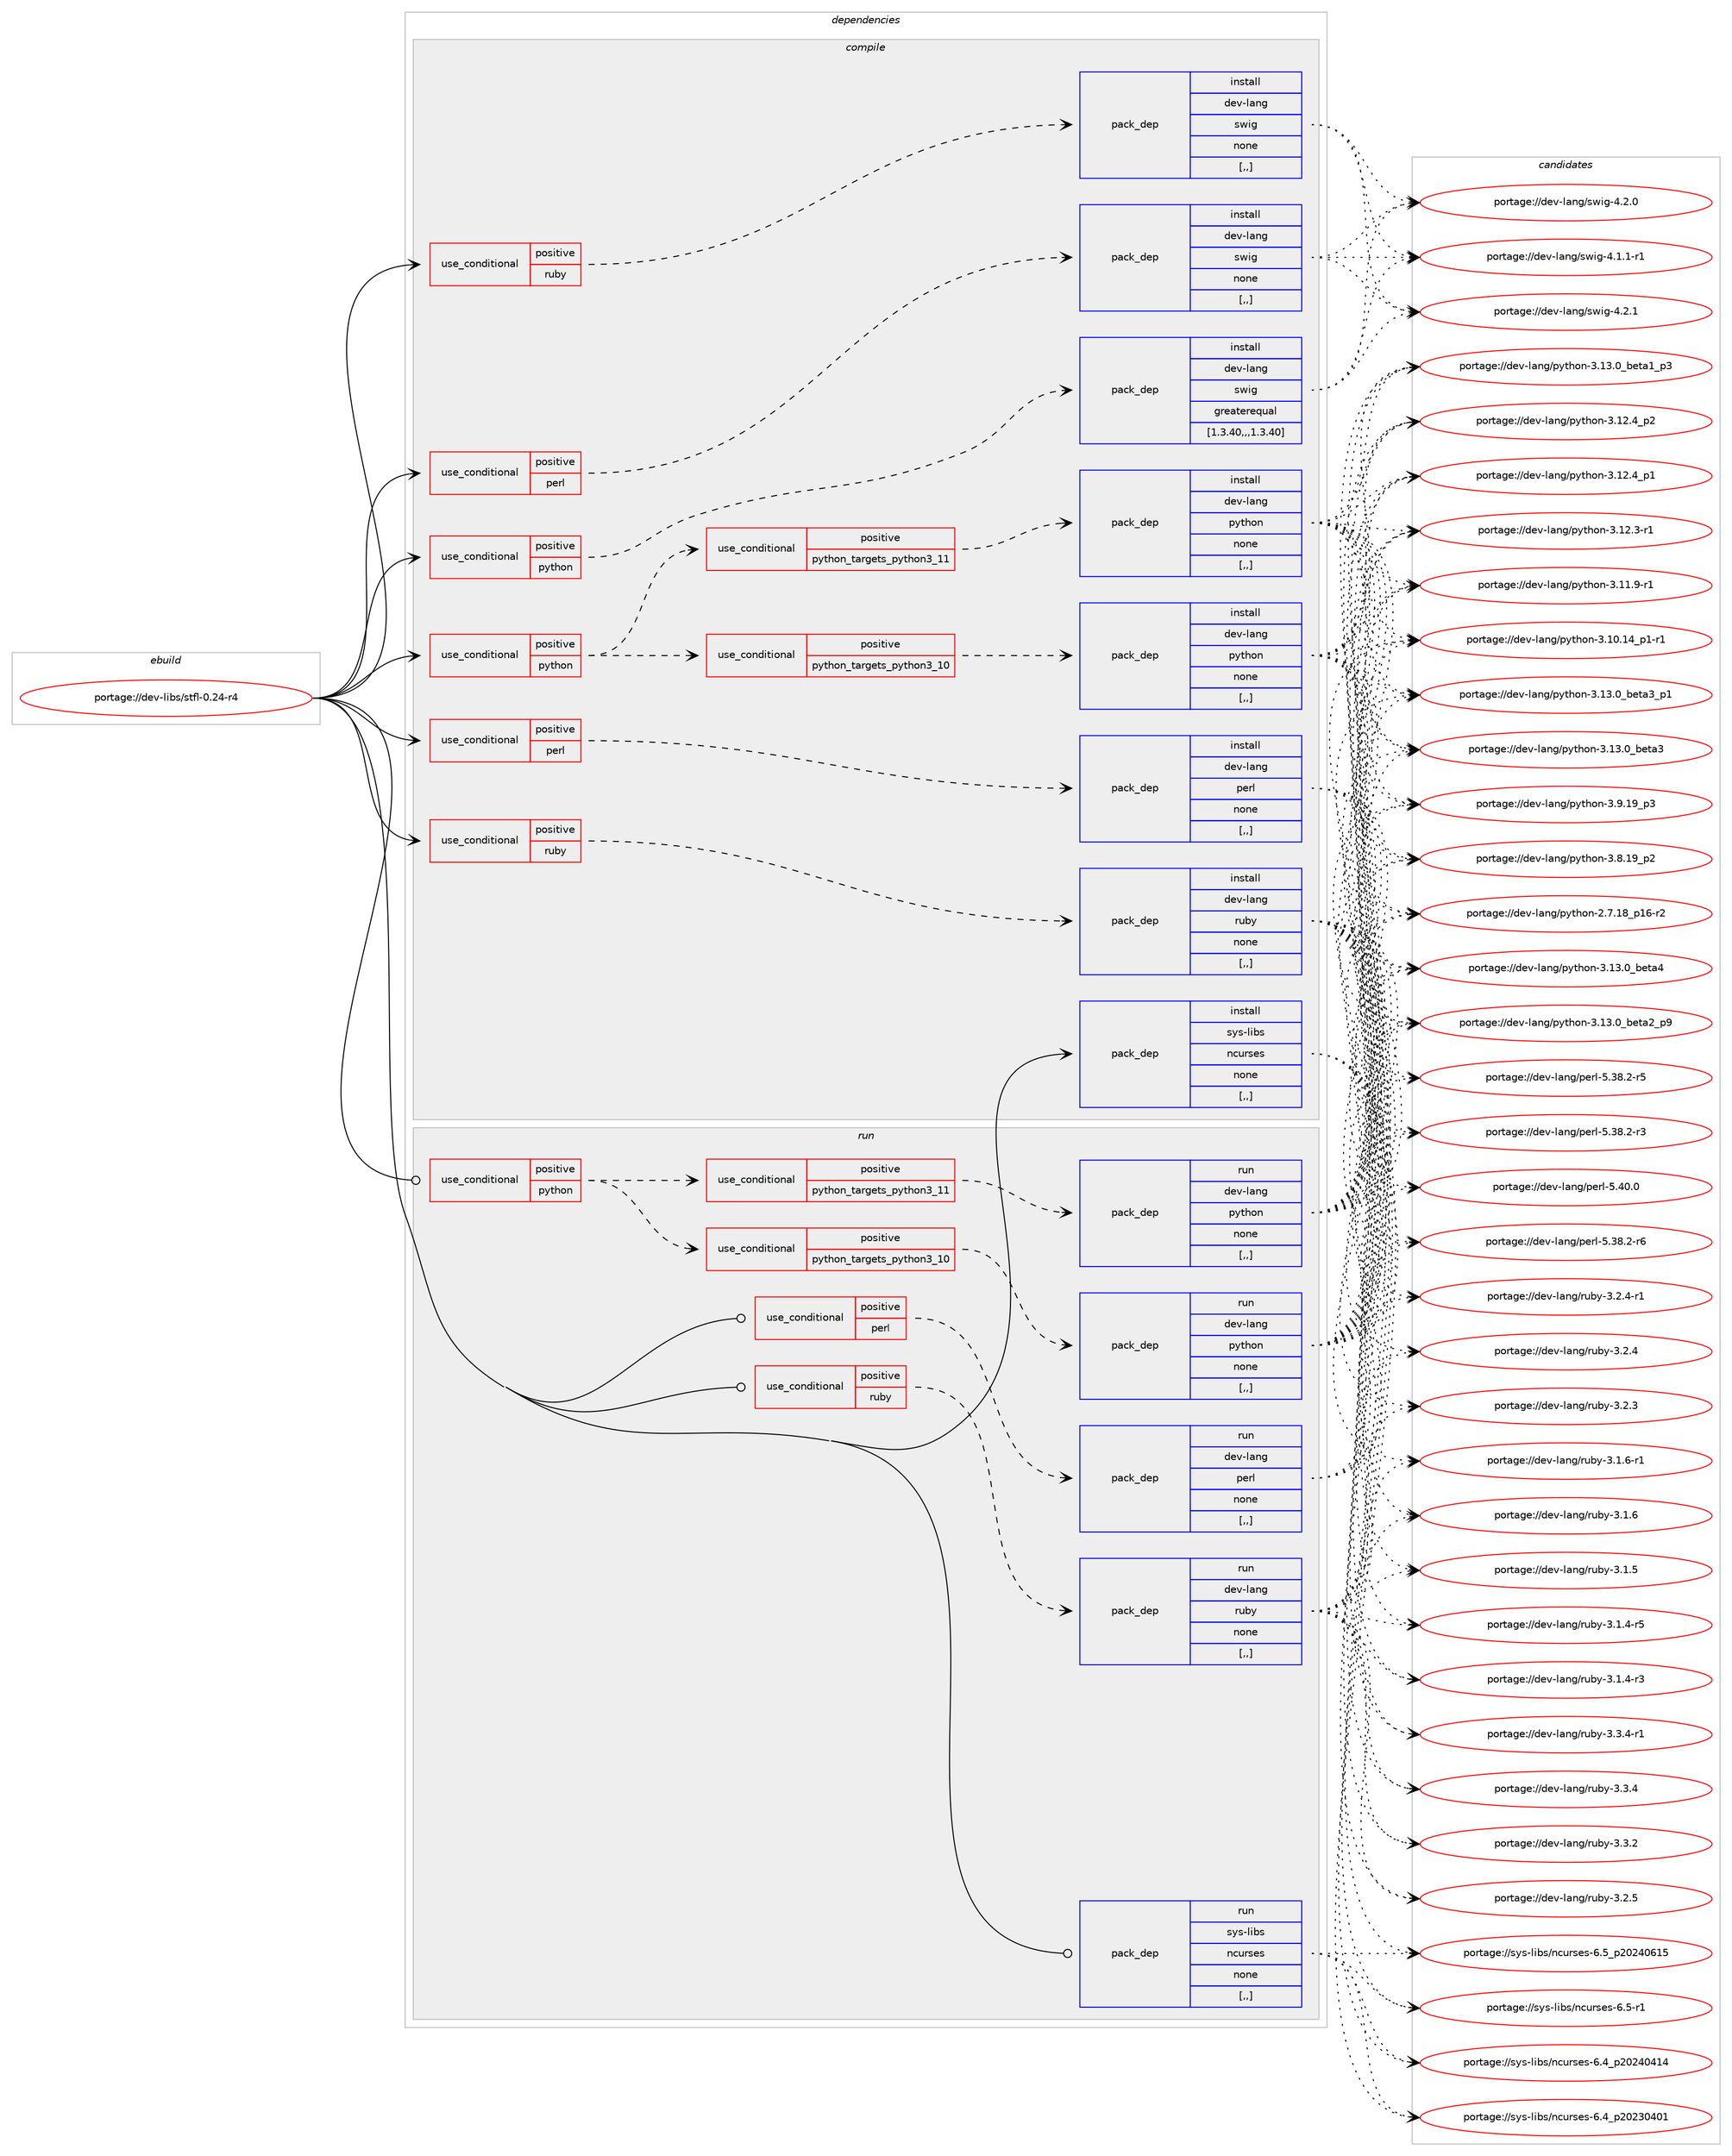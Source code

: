 digraph prolog {

# *************
# Graph options
# *************

newrank=true;
concentrate=true;
compound=true;
graph [rankdir=LR,fontname=Helvetica,fontsize=10,ranksep=1.5];#, ranksep=2.5, nodesep=0.2];
edge  [arrowhead=vee];
node  [fontname=Helvetica,fontsize=10];

# **********
# The ebuild
# **********

subgraph cluster_leftcol {
color=gray;
label=<<i>ebuild</i>>;
id [label="portage://dev-libs/stfl-0.24-r4", color=red, width=4, href="../dev-libs/stfl-0.24-r4.svg"];
}

# ****************
# The dependencies
# ****************

subgraph cluster_midcol {
color=gray;
label=<<i>dependencies</i>>;
subgraph cluster_compile {
fillcolor="#eeeeee";
style=filled;
label=<<i>compile</i>>;
subgraph cond28328 {
dependency114591 [label=<<TABLE BORDER="0" CELLBORDER="1" CELLSPACING="0" CELLPADDING="4"><TR><TD ROWSPAN="3" CELLPADDING="10">use_conditional</TD></TR><TR><TD>positive</TD></TR><TR><TD>perl</TD></TR></TABLE>>, shape=none, color=red];
subgraph pack85064 {
dependency114592 [label=<<TABLE BORDER="0" CELLBORDER="1" CELLSPACING="0" CELLPADDING="4" WIDTH="220"><TR><TD ROWSPAN="6" CELLPADDING="30">pack_dep</TD></TR><TR><TD WIDTH="110">install</TD></TR><TR><TD>dev-lang</TD></TR><TR><TD>perl</TD></TR><TR><TD>none</TD></TR><TR><TD>[,,]</TD></TR></TABLE>>, shape=none, color=blue];
}
dependency114591:e -> dependency114592:w [weight=20,style="dashed",arrowhead="vee"];
}
id:e -> dependency114591:w [weight=20,style="solid",arrowhead="vee"];
subgraph cond28329 {
dependency114593 [label=<<TABLE BORDER="0" CELLBORDER="1" CELLSPACING="0" CELLPADDING="4"><TR><TD ROWSPAN="3" CELLPADDING="10">use_conditional</TD></TR><TR><TD>positive</TD></TR><TR><TD>perl</TD></TR></TABLE>>, shape=none, color=red];
subgraph pack85065 {
dependency114594 [label=<<TABLE BORDER="0" CELLBORDER="1" CELLSPACING="0" CELLPADDING="4" WIDTH="220"><TR><TD ROWSPAN="6" CELLPADDING="30">pack_dep</TD></TR><TR><TD WIDTH="110">install</TD></TR><TR><TD>dev-lang</TD></TR><TR><TD>swig</TD></TR><TR><TD>none</TD></TR><TR><TD>[,,]</TD></TR></TABLE>>, shape=none, color=blue];
}
dependency114593:e -> dependency114594:w [weight=20,style="dashed",arrowhead="vee"];
}
id:e -> dependency114593:w [weight=20,style="solid",arrowhead="vee"];
subgraph cond28330 {
dependency114595 [label=<<TABLE BORDER="0" CELLBORDER="1" CELLSPACING="0" CELLPADDING="4"><TR><TD ROWSPAN="3" CELLPADDING="10">use_conditional</TD></TR><TR><TD>positive</TD></TR><TR><TD>python</TD></TR></TABLE>>, shape=none, color=red];
subgraph cond28331 {
dependency114596 [label=<<TABLE BORDER="0" CELLBORDER="1" CELLSPACING="0" CELLPADDING="4"><TR><TD ROWSPAN="3" CELLPADDING="10">use_conditional</TD></TR><TR><TD>positive</TD></TR><TR><TD>python_targets_python3_10</TD></TR></TABLE>>, shape=none, color=red];
subgraph pack85066 {
dependency114597 [label=<<TABLE BORDER="0" CELLBORDER="1" CELLSPACING="0" CELLPADDING="4" WIDTH="220"><TR><TD ROWSPAN="6" CELLPADDING="30">pack_dep</TD></TR><TR><TD WIDTH="110">install</TD></TR><TR><TD>dev-lang</TD></TR><TR><TD>python</TD></TR><TR><TD>none</TD></TR><TR><TD>[,,]</TD></TR></TABLE>>, shape=none, color=blue];
}
dependency114596:e -> dependency114597:w [weight=20,style="dashed",arrowhead="vee"];
}
dependency114595:e -> dependency114596:w [weight=20,style="dashed",arrowhead="vee"];
subgraph cond28332 {
dependency114598 [label=<<TABLE BORDER="0" CELLBORDER="1" CELLSPACING="0" CELLPADDING="4"><TR><TD ROWSPAN="3" CELLPADDING="10">use_conditional</TD></TR><TR><TD>positive</TD></TR><TR><TD>python_targets_python3_11</TD></TR></TABLE>>, shape=none, color=red];
subgraph pack85067 {
dependency114599 [label=<<TABLE BORDER="0" CELLBORDER="1" CELLSPACING="0" CELLPADDING="4" WIDTH="220"><TR><TD ROWSPAN="6" CELLPADDING="30">pack_dep</TD></TR><TR><TD WIDTH="110">install</TD></TR><TR><TD>dev-lang</TD></TR><TR><TD>python</TD></TR><TR><TD>none</TD></TR><TR><TD>[,,]</TD></TR></TABLE>>, shape=none, color=blue];
}
dependency114598:e -> dependency114599:w [weight=20,style="dashed",arrowhead="vee"];
}
dependency114595:e -> dependency114598:w [weight=20,style="dashed",arrowhead="vee"];
}
id:e -> dependency114595:w [weight=20,style="solid",arrowhead="vee"];
subgraph cond28333 {
dependency114600 [label=<<TABLE BORDER="0" CELLBORDER="1" CELLSPACING="0" CELLPADDING="4"><TR><TD ROWSPAN="3" CELLPADDING="10">use_conditional</TD></TR><TR><TD>positive</TD></TR><TR><TD>python</TD></TR></TABLE>>, shape=none, color=red];
subgraph pack85068 {
dependency114601 [label=<<TABLE BORDER="0" CELLBORDER="1" CELLSPACING="0" CELLPADDING="4" WIDTH="220"><TR><TD ROWSPAN="6" CELLPADDING="30">pack_dep</TD></TR><TR><TD WIDTH="110">install</TD></TR><TR><TD>dev-lang</TD></TR><TR><TD>swig</TD></TR><TR><TD>greaterequal</TD></TR><TR><TD>[1.3.40,,,1.3.40]</TD></TR></TABLE>>, shape=none, color=blue];
}
dependency114600:e -> dependency114601:w [weight=20,style="dashed",arrowhead="vee"];
}
id:e -> dependency114600:w [weight=20,style="solid",arrowhead="vee"];
subgraph cond28334 {
dependency114602 [label=<<TABLE BORDER="0" CELLBORDER="1" CELLSPACING="0" CELLPADDING="4"><TR><TD ROWSPAN="3" CELLPADDING="10">use_conditional</TD></TR><TR><TD>positive</TD></TR><TR><TD>ruby</TD></TR></TABLE>>, shape=none, color=red];
subgraph pack85069 {
dependency114603 [label=<<TABLE BORDER="0" CELLBORDER="1" CELLSPACING="0" CELLPADDING="4" WIDTH="220"><TR><TD ROWSPAN="6" CELLPADDING="30">pack_dep</TD></TR><TR><TD WIDTH="110">install</TD></TR><TR><TD>dev-lang</TD></TR><TR><TD>ruby</TD></TR><TR><TD>none</TD></TR><TR><TD>[,,]</TD></TR></TABLE>>, shape=none, color=blue];
}
dependency114602:e -> dependency114603:w [weight=20,style="dashed",arrowhead="vee"];
}
id:e -> dependency114602:w [weight=20,style="solid",arrowhead="vee"];
subgraph cond28335 {
dependency114604 [label=<<TABLE BORDER="0" CELLBORDER="1" CELLSPACING="0" CELLPADDING="4"><TR><TD ROWSPAN="3" CELLPADDING="10">use_conditional</TD></TR><TR><TD>positive</TD></TR><TR><TD>ruby</TD></TR></TABLE>>, shape=none, color=red];
subgraph pack85070 {
dependency114605 [label=<<TABLE BORDER="0" CELLBORDER="1" CELLSPACING="0" CELLPADDING="4" WIDTH="220"><TR><TD ROWSPAN="6" CELLPADDING="30">pack_dep</TD></TR><TR><TD WIDTH="110">install</TD></TR><TR><TD>dev-lang</TD></TR><TR><TD>swig</TD></TR><TR><TD>none</TD></TR><TR><TD>[,,]</TD></TR></TABLE>>, shape=none, color=blue];
}
dependency114604:e -> dependency114605:w [weight=20,style="dashed",arrowhead="vee"];
}
id:e -> dependency114604:w [weight=20,style="solid",arrowhead="vee"];
subgraph pack85071 {
dependency114606 [label=<<TABLE BORDER="0" CELLBORDER="1" CELLSPACING="0" CELLPADDING="4" WIDTH="220"><TR><TD ROWSPAN="6" CELLPADDING="30">pack_dep</TD></TR><TR><TD WIDTH="110">install</TD></TR><TR><TD>sys-libs</TD></TR><TR><TD>ncurses</TD></TR><TR><TD>none</TD></TR><TR><TD>[,,]</TD></TR></TABLE>>, shape=none, color=blue];
}
id:e -> dependency114606:w [weight=20,style="solid",arrowhead="vee"];
}
subgraph cluster_compileandrun {
fillcolor="#eeeeee";
style=filled;
label=<<i>compile and run</i>>;
}
subgraph cluster_run {
fillcolor="#eeeeee";
style=filled;
label=<<i>run</i>>;
subgraph cond28336 {
dependency114607 [label=<<TABLE BORDER="0" CELLBORDER="1" CELLSPACING="0" CELLPADDING="4"><TR><TD ROWSPAN="3" CELLPADDING="10">use_conditional</TD></TR><TR><TD>positive</TD></TR><TR><TD>perl</TD></TR></TABLE>>, shape=none, color=red];
subgraph pack85072 {
dependency114608 [label=<<TABLE BORDER="0" CELLBORDER="1" CELLSPACING="0" CELLPADDING="4" WIDTH="220"><TR><TD ROWSPAN="6" CELLPADDING="30">pack_dep</TD></TR><TR><TD WIDTH="110">run</TD></TR><TR><TD>dev-lang</TD></TR><TR><TD>perl</TD></TR><TR><TD>none</TD></TR><TR><TD>[,,]</TD></TR></TABLE>>, shape=none, color=blue];
}
dependency114607:e -> dependency114608:w [weight=20,style="dashed",arrowhead="vee"];
}
id:e -> dependency114607:w [weight=20,style="solid",arrowhead="odot"];
subgraph cond28337 {
dependency114609 [label=<<TABLE BORDER="0" CELLBORDER="1" CELLSPACING="0" CELLPADDING="4"><TR><TD ROWSPAN="3" CELLPADDING="10">use_conditional</TD></TR><TR><TD>positive</TD></TR><TR><TD>python</TD></TR></TABLE>>, shape=none, color=red];
subgraph cond28338 {
dependency114610 [label=<<TABLE BORDER="0" CELLBORDER="1" CELLSPACING="0" CELLPADDING="4"><TR><TD ROWSPAN="3" CELLPADDING="10">use_conditional</TD></TR><TR><TD>positive</TD></TR><TR><TD>python_targets_python3_10</TD></TR></TABLE>>, shape=none, color=red];
subgraph pack85073 {
dependency114611 [label=<<TABLE BORDER="0" CELLBORDER="1" CELLSPACING="0" CELLPADDING="4" WIDTH="220"><TR><TD ROWSPAN="6" CELLPADDING="30">pack_dep</TD></TR><TR><TD WIDTH="110">run</TD></TR><TR><TD>dev-lang</TD></TR><TR><TD>python</TD></TR><TR><TD>none</TD></TR><TR><TD>[,,]</TD></TR></TABLE>>, shape=none, color=blue];
}
dependency114610:e -> dependency114611:w [weight=20,style="dashed",arrowhead="vee"];
}
dependency114609:e -> dependency114610:w [weight=20,style="dashed",arrowhead="vee"];
subgraph cond28339 {
dependency114612 [label=<<TABLE BORDER="0" CELLBORDER="1" CELLSPACING="0" CELLPADDING="4"><TR><TD ROWSPAN="3" CELLPADDING="10">use_conditional</TD></TR><TR><TD>positive</TD></TR><TR><TD>python_targets_python3_11</TD></TR></TABLE>>, shape=none, color=red];
subgraph pack85074 {
dependency114613 [label=<<TABLE BORDER="0" CELLBORDER="1" CELLSPACING="0" CELLPADDING="4" WIDTH="220"><TR><TD ROWSPAN="6" CELLPADDING="30">pack_dep</TD></TR><TR><TD WIDTH="110">run</TD></TR><TR><TD>dev-lang</TD></TR><TR><TD>python</TD></TR><TR><TD>none</TD></TR><TR><TD>[,,]</TD></TR></TABLE>>, shape=none, color=blue];
}
dependency114612:e -> dependency114613:w [weight=20,style="dashed",arrowhead="vee"];
}
dependency114609:e -> dependency114612:w [weight=20,style="dashed",arrowhead="vee"];
}
id:e -> dependency114609:w [weight=20,style="solid",arrowhead="odot"];
subgraph cond28340 {
dependency114614 [label=<<TABLE BORDER="0" CELLBORDER="1" CELLSPACING="0" CELLPADDING="4"><TR><TD ROWSPAN="3" CELLPADDING="10">use_conditional</TD></TR><TR><TD>positive</TD></TR><TR><TD>ruby</TD></TR></TABLE>>, shape=none, color=red];
subgraph pack85075 {
dependency114615 [label=<<TABLE BORDER="0" CELLBORDER="1" CELLSPACING="0" CELLPADDING="4" WIDTH="220"><TR><TD ROWSPAN="6" CELLPADDING="30">pack_dep</TD></TR><TR><TD WIDTH="110">run</TD></TR><TR><TD>dev-lang</TD></TR><TR><TD>ruby</TD></TR><TR><TD>none</TD></TR><TR><TD>[,,]</TD></TR></TABLE>>, shape=none, color=blue];
}
dependency114614:e -> dependency114615:w [weight=20,style="dashed",arrowhead="vee"];
}
id:e -> dependency114614:w [weight=20,style="solid",arrowhead="odot"];
subgraph pack85076 {
dependency114616 [label=<<TABLE BORDER="0" CELLBORDER="1" CELLSPACING="0" CELLPADDING="4" WIDTH="220"><TR><TD ROWSPAN="6" CELLPADDING="30">pack_dep</TD></TR><TR><TD WIDTH="110">run</TD></TR><TR><TD>sys-libs</TD></TR><TR><TD>ncurses</TD></TR><TR><TD>none</TD></TR><TR><TD>[,,]</TD></TR></TABLE>>, shape=none, color=blue];
}
id:e -> dependency114616:w [weight=20,style="solid",arrowhead="odot"];
}
}

# **************
# The candidates
# **************

subgraph cluster_choices {
rank=same;
color=gray;
label=<<i>candidates</i>>;

subgraph choice85064 {
color=black;
nodesep=1;
choice10010111845108971101034711210111410845534652484648 [label="portage://dev-lang/perl-5.40.0", color=red, width=4,href="../dev-lang/perl-5.40.0.svg"];
choice100101118451089711010347112101114108455346515646504511454 [label="portage://dev-lang/perl-5.38.2-r6", color=red, width=4,href="../dev-lang/perl-5.38.2-r6.svg"];
choice100101118451089711010347112101114108455346515646504511453 [label="portage://dev-lang/perl-5.38.2-r5", color=red, width=4,href="../dev-lang/perl-5.38.2-r5.svg"];
choice100101118451089711010347112101114108455346515646504511451 [label="portage://dev-lang/perl-5.38.2-r3", color=red, width=4,href="../dev-lang/perl-5.38.2-r3.svg"];
dependency114592:e -> choice10010111845108971101034711210111410845534652484648:w [style=dotted,weight="100"];
dependency114592:e -> choice100101118451089711010347112101114108455346515646504511454:w [style=dotted,weight="100"];
dependency114592:e -> choice100101118451089711010347112101114108455346515646504511453:w [style=dotted,weight="100"];
dependency114592:e -> choice100101118451089711010347112101114108455346515646504511451:w [style=dotted,weight="100"];
}
subgraph choice85065 {
color=black;
nodesep=1;
choice100101118451089711010347115119105103455246504649 [label="portage://dev-lang/swig-4.2.1", color=red, width=4,href="../dev-lang/swig-4.2.1.svg"];
choice100101118451089711010347115119105103455246504648 [label="portage://dev-lang/swig-4.2.0", color=red, width=4,href="../dev-lang/swig-4.2.0.svg"];
choice1001011184510897110103471151191051034552464946494511449 [label="portage://dev-lang/swig-4.1.1-r1", color=red, width=4,href="../dev-lang/swig-4.1.1-r1.svg"];
dependency114594:e -> choice100101118451089711010347115119105103455246504649:w [style=dotted,weight="100"];
dependency114594:e -> choice100101118451089711010347115119105103455246504648:w [style=dotted,weight="100"];
dependency114594:e -> choice1001011184510897110103471151191051034552464946494511449:w [style=dotted,weight="100"];
}
subgraph choice85066 {
color=black;
nodesep=1;
choice1001011184510897110103471121211161041111104551464951464895981011169752 [label="portage://dev-lang/python-3.13.0_beta4", color=red, width=4,href="../dev-lang/python-3.13.0_beta4.svg"];
choice10010111845108971101034711212111610411111045514649514648959810111697519511249 [label="portage://dev-lang/python-3.13.0_beta3_p1", color=red, width=4,href="../dev-lang/python-3.13.0_beta3_p1.svg"];
choice1001011184510897110103471121211161041111104551464951464895981011169751 [label="portage://dev-lang/python-3.13.0_beta3", color=red, width=4,href="../dev-lang/python-3.13.0_beta3.svg"];
choice10010111845108971101034711212111610411111045514649514648959810111697509511257 [label="portage://dev-lang/python-3.13.0_beta2_p9", color=red, width=4,href="../dev-lang/python-3.13.0_beta2_p9.svg"];
choice10010111845108971101034711212111610411111045514649514648959810111697499511251 [label="portage://dev-lang/python-3.13.0_beta1_p3", color=red, width=4,href="../dev-lang/python-3.13.0_beta1_p3.svg"];
choice100101118451089711010347112121116104111110455146495046529511250 [label="portage://dev-lang/python-3.12.4_p2", color=red, width=4,href="../dev-lang/python-3.12.4_p2.svg"];
choice100101118451089711010347112121116104111110455146495046529511249 [label="portage://dev-lang/python-3.12.4_p1", color=red, width=4,href="../dev-lang/python-3.12.4_p1.svg"];
choice100101118451089711010347112121116104111110455146495046514511449 [label="portage://dev-lang/python-3.12.3-r1", color=red, width=4,href="../dev-lang/python-3.12.3-r1.svg"];
choice100101118451089711010347112121116104111110455146494946574511449 [label="portage://dev-lang/python-3.11.9-r1", color=red, width=4,href="../dev-lang/python-3.11.9-r1.svg"];
choice100101118451089711010347112121116104111110455146494846495295112494511449 [label="portage://dev-lang/python-3.10.14_p1-r1", color=red, width=4,href="../dev-lang/python-3.10.14_p1-r1.svg"];
choice100101118451089711010347112121116104111110455146574649579511251 [label="portage://dev-lang/python-3.9.19_p3", color=red, width=4,href="../dev-lang/python-3.9.19_p3.svg"];
choice100101118451089711010347112121116104111110455146564649579511250 [label="portage://dev-lang/python-3.8.19_p2", color=red, width=4,href="../dev-lang/python-3.8.19_p2.svg"];
choice100101118451089711010347112121116104111110455046554649569511249544511450 [label="portage://dev-lang/python-2.7.18_p16-r2", color=red, width=4,href="../dev-lang/python-2.7.18_p16-r2.svg"];
dependency114597:e -> choice1001011184510897110103471121211161041111104551464951464895981011169752:w [style=dotted,weight="100"];
dependency114597:e -> choice10010111845108971101034711212111610411111045514649514648959810111697519511249:w [style=dotted,weight="100"];
dependency114597:e -> choice1001011184510897110103471121211161041111104551464951464895981011169751:w [style=dotted,weight="100"];
dependency114597:e -> choice10010111845108971101034711212111610411111045514649514648959810111697509511257:w [style=dotted,weight="100"];
dependency114597:e -> choice10010111845108971101034711212111610411111045514649514648959810111697499511251:w [style=dotted,weight="100"];
dependency114597:e -> choice100101118451089711010347112121116104111110455146495046529511250:w [style=dotted,weight="100"];
dependency114597:e -> choice100101118451089711010347112121116104111110455146495046529511249:w [style=dotted,weight="100"];
dependency114597:e -> choice100101118451089711010347112121116104111110455146495046514511449:w [style=dotted,weight="100"];
dependency114597:e -> choice100101118451089711010347112121116104111110455146494946574511449:w [style=dotted,weight="100"];
dependency114597:e -> choice100101118451089711010347112121116104111110455146494846495295112494511449:w [style=dotted,weight="100"];
dependency114597:e -> choice100101118451089711010347112121116104111110455146574649579511251:w [style=dotted,weight="100"];
dependency114597:e -> choice100101118451089711010347112121116104111110455146564649579511250:w [style=dotted,weight="100"];
dependency114597:e -> choice100101118451089711010347112121116104111110455046554649569511249544511450:w [style=dotted,weight="100"];
}
subgraph choice85067 {
color=black;
nodesep=1;
choice1001011184510897110103471121211161041111104551464951464895981011169752 [label="portage://dev-lang/python-3.13.0_beta4", color=red, width=4,href="../dev-lang/python-3.13.0_beta4.svg"];
choice10010111845108971101034711212111610411111045514649514648959810111697519511249 [label="portage://dev-lang/python-3.13.0_beta3_p1", color=red, width=4,href="../dev-lang/python-3.13.0_beta3_p1.svg"];
choice1001011184510897110103471121211161041111104551464951464895981011169751 [label="portage://dev-lang/python-3.13.0_beta3", color=red, width=4,href="../dev-lang/python-3.13.0_beta3.svg"];
choice10010111845108971101034711212111610411111045514649514648959810111697509511257 [label="portage://dev-lang/python-3.13.0_beta2_p9", color=red, width=4,href="../dev-lang/python-3.13.0_beta2_p9.svg"];
choice10010111845108971101034711212111610411111045514649514648959810111697499511251 [label="portage://dev-lang/python-3.13.0_beta1_p3", color=red, width=4,href="../dev-lang/python-3.13.0_beta1_p3.svg"];
choice100101118451089711010347112121116104111110455146495046529511250 [label="portage://dev-lang/python-3.12.4_p2", color=red, width=4,href="../dev-lang/python-3.12.4_p2.svg"];
choice100101118451089711010347112121116104111110455146495046529511249 [label="portage://dev-lang/python-3.12.4_p1", color=red, width=4,href="../dev-lang/python-3.12.4_p1.svg"];
choice100101118451089711010347112121116104111110455146495046514511449 [label="portage://dev-lang/python-3.12.3-r1", color=red, width=4,href="../dev-lang/python-3.12.3-r1.svg"];
choice100101118451089711010347112121116104111110455146494946574511449 [label="portage://dev-lang/python-3.11.9-r1", color=red, width=4,href="../dev-lang/python-3.11.9-r1.svg"];
choice100101118451089711010347112121116104111110455146494846495295112494511449 [label="portage://dev-lang/python-3.10.14_p1-r1", color=red, width=4,href="../dev-lang/python-3.10.14_p1-r1.svg"];
choice100101118451089711010347112121116104111110455146574649579511251 [label="portage://dev-lang/python-3.9.19_p3", color=red, width=4,href="../dev-lang/python-3.9.19_p3.svg"];
choice100101118451089711010347112121116104111110455146564649579511250 [label="portage://dev-lang/python-3.8.19_p2", color=red, width=4,href="../dev-lang/python-3.8.19_p2.svg"];
choice100101118451089711010347112121116104111110455046554649569511249544511450 [label="portage://dev-lang/python-2.7.18_p16-r2", color=red, width=4,href="../dev-lang/python-2.7.18_p16-r2.svg"];
dependency114599:e -> choice1001011184510897110103471121211161041111104551464951464895981011169752:w [style=dotted,weight="100"];
dependency114599:e -> choice10010111845108971101034711212111610411111045514649514648959810111697519511249:w [style=dotted,weight="100"];
dependency114599:e -> choice1001011184510897110103471121211161041111104551464951464895981011169751:w [style=dotted,weight="100"];
dependency114599:e -> choice10010111845108971101034711212111610411111045514649514648959810111697509511257:w [style=dotted,weight="100"];
dependency114599:e -> choice10010111845108971101034711212111610411111045514649514648959810111697499511251:w [style=dotted,weight="100"];
dependency114599:e -> choice100101118451089711010347112121116104111110455146495046529511250:w [style=dotted,weight="100"];
dependency114599:e -> choice100101118451089711010347112121116104111110455146495046529511249:w [style=dotted,weight="100"];
dependency114599:e -> choice100101118451089711010347112121116104111110455146495046514511449:w [style=dotted,weight="100"];
dependency114599:e -> choice100101118451089711010347112121116104111110455146494946574511449:w [style=dotted,weight="100"];
dependency114599:e -> choice100101118451089711010347112121116104111110455146494846495295112494511449:w [style=dotted,weight="100"];
dependency114599:e -> choice100101118451089711010347112121116104111110455146574649579511251:w [style=dotted,weight="100"];
dependency114599:e -> choice100101118451089711010347112121116104111110455146564649579511250:w [style=dotted,weight="100"];
dependency114599:e -> choice100101118451089711010347112121116104111110455046554649569511249544511450:w [style=dotted,weight="100"];
}
subgraph choice85068 {
color=black;
nodesep=1;
choice100101118451089711010347115119105103455246504649 [label="portage://dev-lang/swig-4.2.1", color=red, width=4,href="../dev-lang/swig-4.2.1.svg"];
choice100101118451089711010347115119105103455246504648 [label="portage://dev-lang/swig-4.2.0", color=red, width=4,href="../dev-lang/swig-4.2.0.svg"];
choice1001011184510897110103471151191051034552464946494511449 [label="portage://dev-lang/swig-4.1.1-r1", color=red, width=4,href="../dev-lang/swig-4.1.1-r1.svg"];
dependency114601:e -> choice100101118451089711010347115119105103455246504649:w [style=dotted,weight="100"];
dependency114601:e -> choice100101118451089711010347115119105103455246504648:w [style=dotted,weight="100"];
dependency114601:e -> choice1001011184510897110103471151191051034552464946494511449:w [style=dotted,weight="100"];
}
subgraph choice85069 {
color=black;
nodesep=1;
choice100101118451089711010347114117981214551465146524511449 [label="portage://dev-lang/ruby-3.3.4-r1", color=red, width=4,href="../dev-lang/ruby-3.3.4-r1.svg"];
choice10010111845108971101034711411798121455146514652 [label="portage://dev-lang/ruby-3.3.4", color=red, width=4,href="../dev-lang/ruby-3.3.4.svg"];
choice10010111845108971101034711411798121455146514650 [label="portage://dev-lang/ruby-3.3.2", color=red, width=4,href="../dev-lang/ruby-3.3.2.svg"];
choice10010111845108971101034711411798121455146504653 [label="portage://dev-lang/ruby-3.2.5", color=red, width=4,href="../dev-lang/ruby-3.2.5.svg"];
choice100101118451089711010347114117981214551465046524511449 [label="portage://dev-lang/ruby-3.2.4-r1", color=red, width=4,href="../dev-lang/ruby-3.2.4-r1.svg"];
choice10010111845108971101034711411798121455146504652 [label="portage://dev-lang/ruby-3.2.4", color=red, width=4,href="../dev-lang/ruby-3.2.4.svg"];
choice10010111845108971101034711411798121455146504651 [label="portage://dev-lang/ruby-3.2.3", color=red, width=4,href="../dev-lang/ruby-3.2.3.svg"];
choice100101118451089711010347114117981214551464946544511449 [label="portage://dev-lang/ruby-3.1.6-r1", color=red, width=4,href="../dev-lang/ruby-3.1.6-r1.svg"];
choice10010111845108971101034711411798121455146494654 [label="portage://dev-lang/ruby-3.1.6", color=red, width=4,href="../dev-lang/ruby-3.1.6.svg"];
choice10010111845108971101034711411798121455146494653 [label="portage://dev-lang/ruby-3.1.5", color=red, width=4,href="../dev-lang/ruby-3.1.5.svg"];
choice100101118451089711010347114117981214551464946524511453 [label="portage://dev-lang/ruby-3.1.4-r5", color=red, width=4,href="../dev-lang/ruby-3.1.4-r5.svg"];
choice100101118451089711010347114117981214551464946524511451 [label="portage://dev-lang/ruby-3.1.4-r3", color=red, width=4,href="../dev-lang/ruby-3.1.4-r3.svg"];
dependency114603:e -> choice100101118451089711010347114117981214551465146524511449:w [style=dotted,weight="100"];
dependency114603:e -> choice10010111845108971101034711411798121455146514652:w [style=dotted,weight="100"];
dependency114603:e -> choice10010111845108971101034711411798121455146514650:w [style=dotted,weight="100"];
dependency114603:e -> choice10010111845108971101034711411798121455146504653:w [style=dotted,weight="100"];
dependency114603:e -> choice100101118451089711010347114117981214551465046524511449:w [style=dotted,weight="100"];
dependency114603:e -> choice10010111845108971101034711411798121455146504652:w [style=dotted,weight="100"];
dependency114603:e -> choice10010111845108971101034711411798121455146504651:w [style=dotted,weight="100"];
dependency114603:e -> choice100101118451089711010347114117981214551464946544511449:w [style=dotted,weight="100"];
dependency114603:e -> choice10010111845108971101034711411798121455146494654:w [style=dotted,weight="100"];
dependency114603:e -> choice10010111845108971101034711411798121455146494653:w [style=dotted,weight="100"];
dependency114603:e -> choice100101118451089711010347114117981214551464946524511453:w [style=dotted,weight="100"];
dependency114603:e -> choice100101118451089711010347114117981214551464946524511451:w [style=dotted,weight="100"];
}
subgraph choice85070 {
color=black;
nodesep=1;
choice100101118451089711010347115119105103455246504649 [label="portage://dev-lang/swig-4.2.1", color=red, width=4,href="../dev-lang/swig-4.2.1.svg"];
choice100101118451089711010347115119105103455246504648 [label="portage://dev-lang/swig-4.2.0", color=red, width=4,href="../dev-lang/swig-4.2.0.svg"];
choice1001011184510897110103471151191051034552464946494511449 [label="portage://dev-lang/swig-4.1.1-r1", color=red, width=4,href="../dev-lang/swig-4.1.1-r1.svg"];
dependency114605:e -> choice100101118451089711010347115119105103455246504649:w [style=dotted,weight="100"];
dependency114605:e -> choice100101118451089711010347115119105103455246504648:w [style=dotted,weight="100"];
dependency114605:e -> choice1001011184510897110103471151191051034552464946494511449:w [style=dotted,weight="100"];
}
subgraph choice85071 {
color=black;
nodesep=1;
choice1151211154510810598115471109911711411510111545544653951125048505248544953 [label="portage://sys-libs/ncurses-6.5_p20240615", color=red, width=4,href="../sys-libs/ncurses-6.5_p20240615.svg"];
choice11512111545108105981154711099117114115101115455446534511449 [label="portage://sys-libs/ncurses-6.5-r1", color=red, width=4,href="../sys-libs/ncurses-6.5-r1.svg"];
choice1151211154510810598115471109911711411510111545544652951125048505248524952 [label="portage://sys-libs/ncurses-6.4_p20240414", color=red, width=4,href="../sys-libs/ncurses-6.4_p20240414.svg"];
choice1151211154510810598115471109911711411510111545544652951125048505148524849 [label="portage://sys-libs/ncurses-6.4_p20230401", color=red, width=4,href="../sys-libs/ncurses-6.4_p20230401.svg"];
dependency114606:e -> choice1151211154510810598115471109911711411510111545544653951125048505248544953:w [style=dotted,weight="100"];
dependency114606:e -> choice11512111545108105981154711099117114115101115455446534511449:w [style=dotted,weight="100"];
dependency114606:e -> choice1151211154510810598115471109911711411510111545544652951125048505248524952:w [style=dotted,weight="100"];
dependency114606:e -> choice1151211154510810598115471109911711411510111545544652951125048505148524849:w [style=dotted,weight="100"];
}
subgraph choice85072 {
color=black;
nodesep=1;
choice10010111845108971101034711210111410845534652484648 [label="portage://dev-lang/perl-5.40.0", color=red, width=4,href="../dev-lang/perl-5.40.0.svg"];
choice100101118451089711010347112101114108455346515646504511454 [label="portage://dev-lang/perl-5.38.2-r6", color=red, width=4,href="../dev-lang/perl-5.38.2-r6.svg"];
choice100101118451089711010347112101114108455346515646504511453 [label="portage://dev-lang/perl-5.38.2-r5", color=red, width=4,href="../dev-lang/perl-5.38.2-r5.svg"];
choice100101118451089711010347112101114108455346515646504511451 [label="portage://dev-lang/perl-5.38.2-r3", color=red, width=4,href="../dev-lang/perl-5.38.2-r3.svg"];
dependency114608:e -> choice10010111845108971101034711210111410845534652484648:w [style=dotted,weight="100"];
dependency114608:e -> choice100101118451089711010347112101114108455346515646504511454:w [style=dotted,weight="100"];
dependency114608:e -> choice100101118451089711010347112101114108455346515646504511453:w [style=dotted,weight="100"];
dependency114608:e -> choice100101118451089711010347112101114108455346515646504511451:w [style=dotted,weight="100"];
}
subgraph choice85073 {
color=black;
nodesep=1;
choice1001011184510897110103471121211161041111104551464951464895981011169752 [label="portage://dev-lang/python-3.13.0_beta4", color=red, width=4,href="../dev-lang/python-3.13.0_beta4.svg"];
choice10010111845108971101034711212111610411111045514649514648959810111697519511249 [label="portage://dev-lang/python-3.13.0_beta3_p1", color=red, width=4,href="../dev-lang/python-3.13.0_beta3_p1.svg"];
choice1001011184510897110103471121211161041111104551464951464895981011169751 [label="portage://dev-lang/python-3.13.0_beta3", color=red, width=4,href="../dev-lang/python-3.13.0_beta3.svg"];
choice10010111845108971101034711212111610411111045514649514648959810111697509511257 [label="portage://dev-lang/python-3.13.0_beta2_p9", color=red, width=4,href="../dev-lang/python-3.13.0_beta2_p9.svg"];
choice10010111845108971101034711212111610411111045514649514648959810111697499511251 [label="portage://dev-lang/python-3.13.0_beta1_p3", color=red, width=4,href="../dev-lang/python-3.13.0_beta1_p3.svg"];
choice100101118451089711010347112121116104111110455146495046529511250 [label="portage://dev-lang/python-3.12.4_p2", color=red, width=4,href="../dev-lang/python-3.12.4_p2.svg"];
choice100101118451089711010347112121116104111110455146495046529511249 [label="portage://dev-lang/python-3.12.4_p1", color=red, width=4,href="../dev-lang/python-3.12.4_p1.svg"];
choice100101118451089711010347112121116104111110455146495046514511449 [label="portage://dev-lang/python-3.12.3-r1", color=red, width=4,href="../dev-lang/python-3.12.3-r1.svg"];
choice100101118451089711010347112121116104111110455146494946574511449 [label="portage://dev-lang/python-3.11.9-r1", color=red, width=4,href="../dev-lang/python-3.11.9-r1.svg"];
choice100101118451089711010347112121116104111110455146494846495295112494511449 [label="portage://dev-lang/python-3.10.14_p1-r1", color=red, width=4,href="../dev-lang/python-3.10.14_p1-r1.svg"];
choice100101118451089711010347112121116104111110455146574649579511251 [label="portage://dev-lang/python-3.9.19_p3", color=red, width=4,href="../dev-lang/python-3.9.19_p3.svg"];
choice100101118451089711010347112121116104111110455146564649579511250 [label="portage://dev-lang/python-3.8.19_p2", color=red, width=4,href="../dev-lang/python-3.8.19_p2.svg"];
choice100101118451089711010347112121116104111110455046554649569511249544511450 [label="portage://dev-lang/python-2.7.18_p16-r2", color=red, width=4,href="../dev-lang/python-2.7.18_p16-r2.svg"];
dependency114611:e -> choice1001011184510897110103471121211161041111104551464951464895981011169752:w [style=dotted,weight="100"];
dependency114611:e -> choice10010111845108971101034711212111610411111045514649514648959810111697519511249:w [style=dotted,weight="100"];
dependency114611:e -> choice1001011184510897110103471121211161041111104551464951464895981011169751:w [style=dotted,weight="100"];
dependency114611:e -> choice10010111845108971101034711212111610411111045514649514648959810111697509511257:w [style=dotted,weight="100"];
dependency114611:e -> choice10010111845108971101034711212111610411111045514649514648959810111697499511251:w [style=dotted,weight="100"];
dependency114611:e -> choice100101118451089711010347112121116104111110455146495046529511250:w [style=dotted,weight="100"];
dependency114611:e -> choice100101118451089711010347112121116104111110455146495046529511249:w [style=dotted,weight="100"];
dependency114611:e -> choice100101118451089711010347112121116104111110455146495046514511449:w [style=dotted,weight="100"];
dependency114611:e -> choice100101118451089711010347112121116104111110455146494946574511449:w [style=dotted,weight="100"];
dependency114611:e -> choice100101118451089711010347112121116104111110455146494846495295112494511449:w [style=dotted,weight="100"];
dependency114611:e -> choice100101118451089711010347112121116104111110455146574649579511251:w [style=dotted,weight="100"];
dependency114611:e -> choice100101118451089711010347112121116104111110455146564649579511250:w [style=dotted,weight="100"];
dependency114611:e -> choice100101118451089711010347112121116104111110455046554649569511249544511450:w [style=dotted,weight="100"];
}
subgraph choice85074 {
color=black;
nodesep=1;
choice1001011184510897110103471121211161041111104551464951464895981011169752 [label="portage://dev-lang/python-3.13.0_beta4", color=red, width=4,href="../dev-lang/python-3.13.0_beta4.svg"];
choice10010111845108971101034711212111610411111045514649514648959810111697519511249 [label="portage://dev-lang/python-3.13.0_beta3_p1", color=red, width=4,href="../dev-lang/python-3.13.0_beta3_p1.svg"];
choice1001011184510897110103471121211161041111104551464951464895981011169751 [label="portage://dev-lang/python-3.13.0_beta3", color=red, width=4,href="../dev-lang/python-3.13.0_beta3.svg"];
choice10010111845108971101034711212111610411111045514649514648959810111697509511257 [label="portage://dev-lang/python-3.13.0_beta2_p9", color=red, width=4,href="../dev-lang/python-3.13.0_beta2_p9.svg"];
choice10010111845108971101034711212111610411111045514649514648959810111697499511251 [label="portage://dev-lang/python-3.13.0_beta1_p3", color=red, width=4,href="../dev-lang/python-3.13.0_beta1_p3.svg"];
choice100101118451089711010347112121116104111110455146495046529511250 [label="portage://dev-lang/python-3.12.4_p2", color=red, width=4,href="../dev-lang/python-3.12.4_p2.svg"];
choice100101118451089711010347112121116104111110455146495046529511249 [label="portage://dev-lang/python-3.12.4_p1", color=red, width=4,href="../dev-lang/python-3.12.4_p1.svg"];
choice100101118451089711010347112121116104111110455146495046514511449 [label="portage://dev-lang/python-3.12.3-r1", color=red, width=4,href="../dev-lang/python-3.12.3-r1.svg"];
choice100101118451089711010347112121116104111110455146494946574511449 [label="portage://dev-lang/python-3.11.9-r1", color=red, width=4,href="../dev-lang/python-3.11.9-r1.svg"];
choice100101118451089711010347112121116104111110455146494846495295112494511449 [label="portage://dev-lang/python-3.10.14_p1-r1", color=red, width=4,href="../dev-lang/python-3.10.14_p1-r1.svg"];
choice100101118451089711010347112121116104111110455146574649579511251 [label="portage://dev-lang/python-3.9.19_p3", color=red, width=4,href="../dev-lang/python-3.9.19_p3.svg"];
choice100101118451089711010347112121116104111110455146564649579511250 [label="portage://dev-lang/python-3.8.19_p2", color=red, width=4,href="../dev-lang/python-3.8.19_p2.svg"];
choice100101118451089711010347112121116104111110455046554649569511249544511450 [label="portage://dev-lang/python-2.7.18_p16-r2", color=red, width=4,href="../dev-lang/python-2.7.18_p16-r2.svg"];
dependency114613:e -> choice1001011184510897110103471121211161041111104551464951464895981011169752:w [style=dotted,weight="100"];
dependency114613:e -> choice10010111845108971101034711212111610411111045514649514648959810111697519511249:w [style=dotted,weight="100"];
dependency114613:e -> choice1001011184510897110103471121211161041111104551464951464895981011169751:w [style=dotted,weight="100"];
dependency114613:e -> choice10010111845108971101034711212111610411111045514649514648959810111697509511257:w [style=dotted,weight="100"];
dependency114613:e -> choice10010111845108971101034711212111610411111045514649514648959810111697499511251:w [style=dotted,weight="100"];
dependency114613:e -> choice100101118451089711010347112121116104111110455146495046529511250:w [style=dotted,weight="100"];
dependency114613:e -> choice100101118451089711010347112121116104111110455146495046529511249:w [style=dotted,weight="100"];
dependency114613:e -> choice100101118451089711010347112121116104111110455146495046514511449:w [style=dotted,weight="100"];
dependency114613:e -> choice100101118451089711010347112121116104111110455146494946574511449:w [style=dotted,weight="100"];
dependency114613:e -> choice100101118451089711010347112121116104111110455146494846495295112494511449:w [style=dotted,weight="100"];
dependency114613:e -> choice100101118451089711010347112121116104111110455146574649579511251:w [style=dotted,weight="100"];
dependency114613:e -> choice100101118451089711010347112121116104111110455146564649579511250:w [style=dotted,weight="100"];
dependency114613:e -> choice100101118451089711010347112121116104111110455046554649569511249544511450:w [style=dotted,weight="100"];
}
subgraph choice85075 {
color=black;
nodesep=1;
choice100101118451089711010347114117981214551465146524511449 [label="portage://dev-lang/ruby-3.3.4-r1", color=red, width=4,href="../dev-lang/ruby-3.3.4-r1.svg"];
choice10010111845108971101034711411798121455146514652 [label="portage://dev-lang/ruby-3.3.4", color=red, width=4,href="../dev-lang/ruby-3.3.4.svg"];
choice10010111845108971101034711411798121455146514650 [label="portage://dev-lang/ruby-3.3.2", color=red, width=4,href="../dev-lang/ruby-3.3.2.svg"];
choice10010111845108971101034711411798121455146504653 [label="portage://dev-lang/ruby-3.2.5", color=red, width=4,href="../dev-lang/ruby-3.2.5.svg"];
choice100101118451089711010347114117981214551465046524511449 [label="portage://dev-lang/ruby-3.2.4-r1", color=red, width=4,href="../dev-lang/ruby-3.2.4-r1.svg"];
choice10010111845108971101034711411798121455146504652 [label="portage://dev-lang/ruby-3.2.4", color=red, width=4,href="../dev-lang/ruby-3.2.4.svg"];
choice10010111845108971101034711411798121455146504651 [label="portage://dev-lang/ruby-3.2.3", color=red, width=4,href="../dev-lang/ruby-3.2.3.svg"];
choice100101118451089711010347114117981214551464946544511449 [label="portage://dev-lang/ruby-3.1.6-r1", color=red, width=4,href="../dev-lang/ruby-3.1.6-r1.svg"];
choice10010111845108971101034711411798121455146494654 [label="portage://dev-lang/ruby-3.1.6", color=red, width=4,href="../dev-lang/ruby-3.1.6.svg"];
choice10010111845108971101034711411798121455146494653 [label="portage://dev-lang/ruby-3.1.5", color=red, width=4,href="../dev-lang/ruby-3.1.5.svg"];
choice100101118451089711010347114117981214551464946524511453 [label="portage://dev-lang/ruby-3.1.4-r5", color=red, width=4,href="../dev-lang/ruby-3.1.4-r5.svg"];
choice100101118451089711010347114117981214551464946524511451 [label="portage://dev-lang/ruby-3.1.4-r3", color=red, width=4,href="../dev-lang/ruby-3.1.4-r3.svg"];
dependency114615:e -> choice100101118451089711010347114117981214551465146524511449:w [style=dotted,weight="100"];
dependency114615:e -> choice10010111845108971101034711411798121455146514652:w [style=dotted,weight="100"];
dependency114615:e -> choice10010111845108971101034711411798121455146514650:w [style=dotted,weight="100"];
dependency114615:e -> choice10010111845108971101034711411798121455146504653:w [style=dotted,weight="100"];
dependency114615:e -> choice100101118451089711010347114117981214551465046524511449:w [style=dotted,weight="100"];
dependency114615:e -> choice10010111845108971101034711411798121455146504652:w [style=dotted,weight="100"];
dependency114615:e -> choice10010111845108971101034711411798121455146504651:w [style=dotted,weight="100"];
dependency114615:e -> choice100101118451089711010347114117981214551464946544511449:w [style=dotted,weight="100"];
dependency114615:e -> choice10010111845108971101034711411798121455146494654:w [style=dotted,weight="100"];
dependency114615:e -> choice10010111845108971101034711411798121455146494653:w [style=dotted,weight="100"];
dependency114615:e -> choice100101118451089711010347114117981214551464946524511453:w [style=dotted,weight="100"];
dependency114615:e -> choice100101118451089711010347114117981214551464946524511451:w [style=dotted,weight="100"];
}
subgraph choice85076 {
color=black;
nodesep=1;
choice1151211154510810598115471109911711411510111545544653951125048505248544953 [label="portage://sys-libs/ncurses-6.5_p20240615", color=red, width=4,href="../sys-libs/ncurses-6.5_p20240615.svg"];
choice11512111545108105981154711099117114115101115455446534511449 [label="portage://sys-libs/ncurses-6.5-r1", color=red, width=4,href="../sys-libs/ncurses-6.5-r1.svg"];
choice1151211154510810598115471109911711411510111545544652951125048505248524952 [label="portage://sys-libs/ncurses-6.4_p20240414", color=red, width=4,href="../sys-libs/ncurses-6.4_p20240414.svg"];
choice1151211154510810598115471109911711411510111545544652951125048505148524849 [label="portage://sys-libs/ncurses-6.4_p20230401", color=red, width=4,href="../sys-libs/ncurses-6.4_p20230401.svg"];
dependency114616:e -> choice1151211154510810598115471109911711411510111545544653951125048505248544953:w [style=dotted,weight="100"];
dependency114616:e -> choice11512111545108105981154711099117114115101115455446534511449:w [style=dotted,weight="100"];
dependency114616:e -> choice1151211154510810598115471109911711411510111545544652951125048505248524952:w [style=dotted,weight="100"];
dependency114616:e -> choice1151211154510810598115471109911711411510111545544652951125048505148524849:w [style=dotted,weight="100"];
}
}

}
